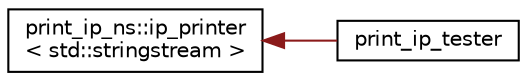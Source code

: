 digraph "Graphical Class Hierarchy"
{
  edge [fontname="Helvetica",fontsize="10",labelfontname="Helvetica",labelfontsize="10"];
  node [fontname="Helvetica",fontsize="10",shape=record];
  rankdir="LR";
  Node1 [label="print_ip_ns::ip_printer\l\< std::stringstream \>",height=0.2,width=0.4,color="black", fillcolor="white", style="filled",URL="$classprint__ip__ns_1_1ip__printer.html"];
  Node1 -> Node2 [dir="back",color="firebrick4",fontsize="10",style="solid",fontname="Helvetica"];
  Node2 [label="print_ip_tester",height=0.2,width=0.4,color="black", fillcolor="white", style="filled",URL="$classprint__ip__tester.html"];
}
